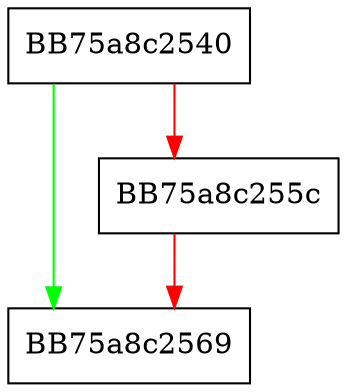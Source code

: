 digraph _Delete_this {
  node [shape="box"];
  graph [splines=ortho];
  BB75a8c2540 -> BB75a8c2569 [color="green"];
  BB75a8c2540 -> BB75a8c255c [color="red"];
  BB75a8c255c -> BB75a8c2569 [color="red"];
}